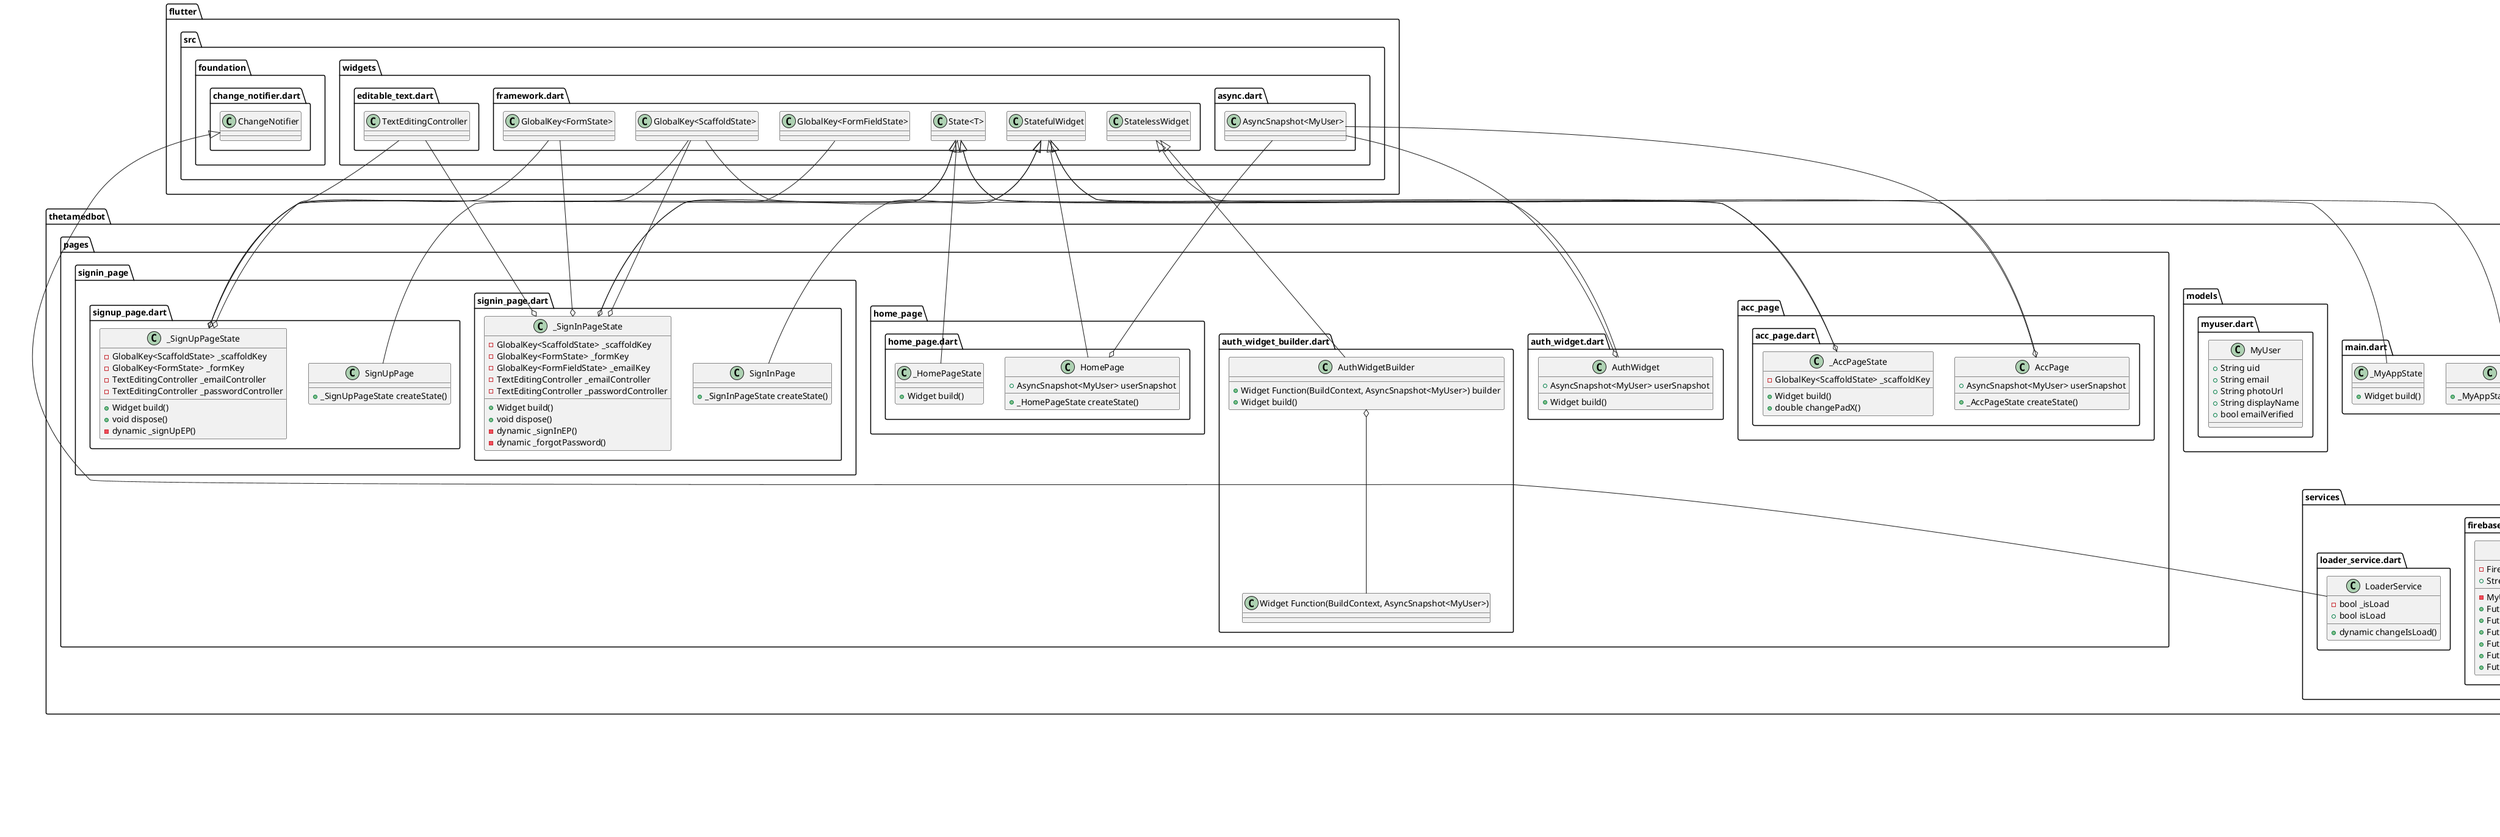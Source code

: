 @startuml
set namespaceSeparator ::

abstract class "thetamedbot::interfaces::firebase_auth_interface.dart::AuthService" {
  +Stream<MyUser> onUserStateChanged
  +Future currentUser()
  +Future signInWithEmailAndPassword()
  +Future createUserWithEmailAndPassword()
  +Future sendPasswordResetEmail()
  +Future verifyEmailSend()
  +Future signOut()
}

"thetamedbot::interfaces::firebase_auth_interface.dart::AuthService" o-- "dart::async::Stream<MyUser>"

class "thetamedbot::main.dart::MyApp" {
  +_MyAppState createState()
}

"flutter::src::widgets::framework.dart::StatefulWidget" <|-- "thetamedbot::main.dart::MyApp"

class "thetamedbot::main.dart::_MyAppState" {
  +Widget build()
}

"flutter::src::widgets::framework.dart::State<T>" <|-- "thetamedbot::main.dart::_MyAppState"

class "thetamedbot::models::myuser.dart::MyUser" {
  +String uid
  +String email
  +String photoUrl
  +String displayName
  +bool emailVerified
}

class "thetamedbot::pages::acc_page::acc_page.dart::AccPage" {
  +AsyncSnapshot<MyUser> userSnapshot
  +_AccPageState createState()
}

"thetamedbot::pages::acc_page::acc_page.dart::AccPage" o-- "flutter::src::widgets::async.dart::AsyncSnapshot<MyUser>"
"flutter::src::widgets::framework.dart::StatefulWidget" <|-- "thetamedbot::pages::acc_page::acc_page.dart::AccPage"

class "thetamedbot::pages::acc_page::acc_page.dart::_AccPageState" {
  -GlobalKey<ScaffoldState> _scaffoldKey
  +Widget build()
  +double changePadX()
}

"thetamedbot::pages::acc_page::acc_page.dart::_AccPageState" o-- "flutter::src::widgets::framework.dart::GlobalKey<ScaffoldState>"
"flutter::src::widgets::framework.dart::State<T>" <|-- "thetamedbot::pages::acc_page::acc_page.dart::_AccPageState"

class "thetamedbot::pages::auth_widget.dart::AuthWidget" {
  +AsyncSnapshot<MyUser> userSnapshot
  +Widget build()
}

"thetamedbot::pages::auth_widget.dart::AuthWidget" o-- "flutter::src::widgets::async.dart::AsyncSnapshot<MyUser>"
"flutter::src::widgets::framework.dart::StatelessWidget" <|-- "thetamedbot::pages::auth_widget.dart::AuthWidget"

class "thetamedbot::pages::auth_widget_builder.dart::AuthWidgetBuilder" {
  +Widget Function(BuildContext, AsyncSnapshot<MyUser>) builder
  +Widget build()
}

"thetamedbot::pages::auth_widget_builder.dart::AuthWidgetBuilder" o-- "thetamedbot::pages::auth_widget_builder.dart::Widget Function(BuildContext, AsyncSnapshot<MyUser>)"
"flutter::src::widgets::framework.dart::StatelessWidget" <|-- "thetamedbot::pages::auth_widget_builder.dart::AuthWidgetBuilder"

class "thetamedbot::pages::home_page::home_page.dart::HomePage" {
  +AsyncSnapshot<MyUser> userSnapshot
  +_HomePageState createState()
}

"thetamedbot::pages::home_page::home_page.dart::HomePage" o-- "flutter::src::widgets::async.dart::AsyncSnapshot<MyUser>"
"flutter::src::widgets::framework.dart::StatefulWidget" <|-- "thetamedbot::pages::home_page::home_page.dart::HomePage"

class "thetamedbot::pages::home_page::home_page.dart::_HomePageState" {
  +Widget build()
}

"flutter::src::widgets::framework.dart::State<T>" <|-- "thetamedbot::pages::home_page::home_page.dart::_HomePageState"

class "thetamedbot::pages::signin_page::signin_page.dart::SignInPage" {
  +_SignInPageState createState()
}

"flutter::src::widgets::framework.dart::StatefulWidget" <|-- "thetamedbot::pages::signin_page::signin_page.dart::SignInPage"

class "thetamedbot::pages::signin_page::signin_page.dart::_SignInPageState" {
  -GlobalKey<ScaffoldState> _scaffoldKey
  -GlobalKey<FormState> _formKey
  -GlobalKey<FormFieldState> _emailKey
  -TextEditingController _emailController
  -TextEditingController _passwordController
  +Widget build()
  +void dispose()
  -dynamic _signInEP()
  -dynamic _forgotPassword()
}

"thetamedbot::pages::signin_page::signin_page.dart::_SignInPageState" o-- "flutter::src::widgets::framework.dart::GlobalKey<ScaffoldState>"
"thetamedbot::pages::signin_page::signin_page.dart::_SignInPageState" o-- "flutter::src::widgets::framework.dart::GlobalKey<FormState>"
"thetamedbot::pages::signin_page::signin_page.dart::_SignInPageState" o-- "flutter::src::widgets::framework.dart::GlobalKey<FormFieldState>"
"thetamedbot::pages::signin_page::signin_page.dart::_SignInPageState" o-- "flutter::src::widgets::editable_text.dart::TextEditingController"
"flutter::src::widgets::framework.dart::State<T>" <|-- "thetamedbot::pages::signin_page::signin_page.dart::_SignInPageState"

class "thetamedbot::pages::signin_page::signup_page.dart::SignUpPage" {
  +_SignUpPageState createState()
}

"flutter::src::widgets::framework.dart::StatefulWidget" <|-- "thetamedbot::pages::signin_page::signup_page.dart::SignUpPage"

class "thetamedbot::pages::signin_page::signup_page.dart::_SignUpPageState" {
  -GlobalKey<ScaffoldState> _scaffoldKey
  -GlobalKey<FormState> _formKey
  -TextEditingController _emailController
  -TextEditingController _passwordController
  +Widget build()
  +void dispose()
  -dynamic _signUpEP()
}

"thetamedbot::pages::signin_page::signup_page.dart::_SignUpPageState" o-- "flutter::src::widgets::framework.dart::GlobalKey<ScaffoldState>"
"thetamedbot::pages::signin_page::signup_page.dart::_SignUpPageState" o-- "flutter::src::widgets::framework.dart::GlobalKey<FormState>"
"thetamedbot::pages::signin_page::signup_page.dart::_SignUpPageState" o-- "flutter::src::widgets::editable_text.dart::TextEditingController"
"flutter::src::widgets::framework.dart::State<T>" <|-- "thetamedbot::pages::signin_page::signup_page.dart::_SignUpPageState"

class "thetamedbot::services::firebase_auth_service.dart::FirebaseAuthService" {
  -FirebaseAuth _firebaseAuth
  +Stream<MyUser> onUserStateChanged
  -MyUser _userFromFirebase()
  +Future signInWithEmailAndPassword()
  +Future createUserWithEmailAndPassword()
  +Future sendPasswordResetEmail()
  +Future verifyEmailSend()
  +Future currentUser()
  +Future signOut()
}

"thetamedbot::services::firebase_auth_service.dart::FirebaseAuthService" o-- "firebase_auth::firebase_auth.dart::FirebaseAuth"
"thetamedbot::services::firebase_auth_service.dart::FirebaseAuthService" o-- "dart::async::Stream<MyUser>"
"thetamedbot::interfaces::firebase_auth_interface.dart::AuthService" <|-- "thetamedbot::services::firebase_auth_service.dart::FirebaseAuthService"

class "thetamedbot::services::loader_service.dart::LoaderService" {
  -bool _isLoad
  +bool isLoad
  +dynamic changeIsLoad()
}

"flutter::src::foundation::change_notifier.dart::ChangeNotifier" <|-- "thetamedbot::services::loader_service.dart::LoaderService"


@enduml
